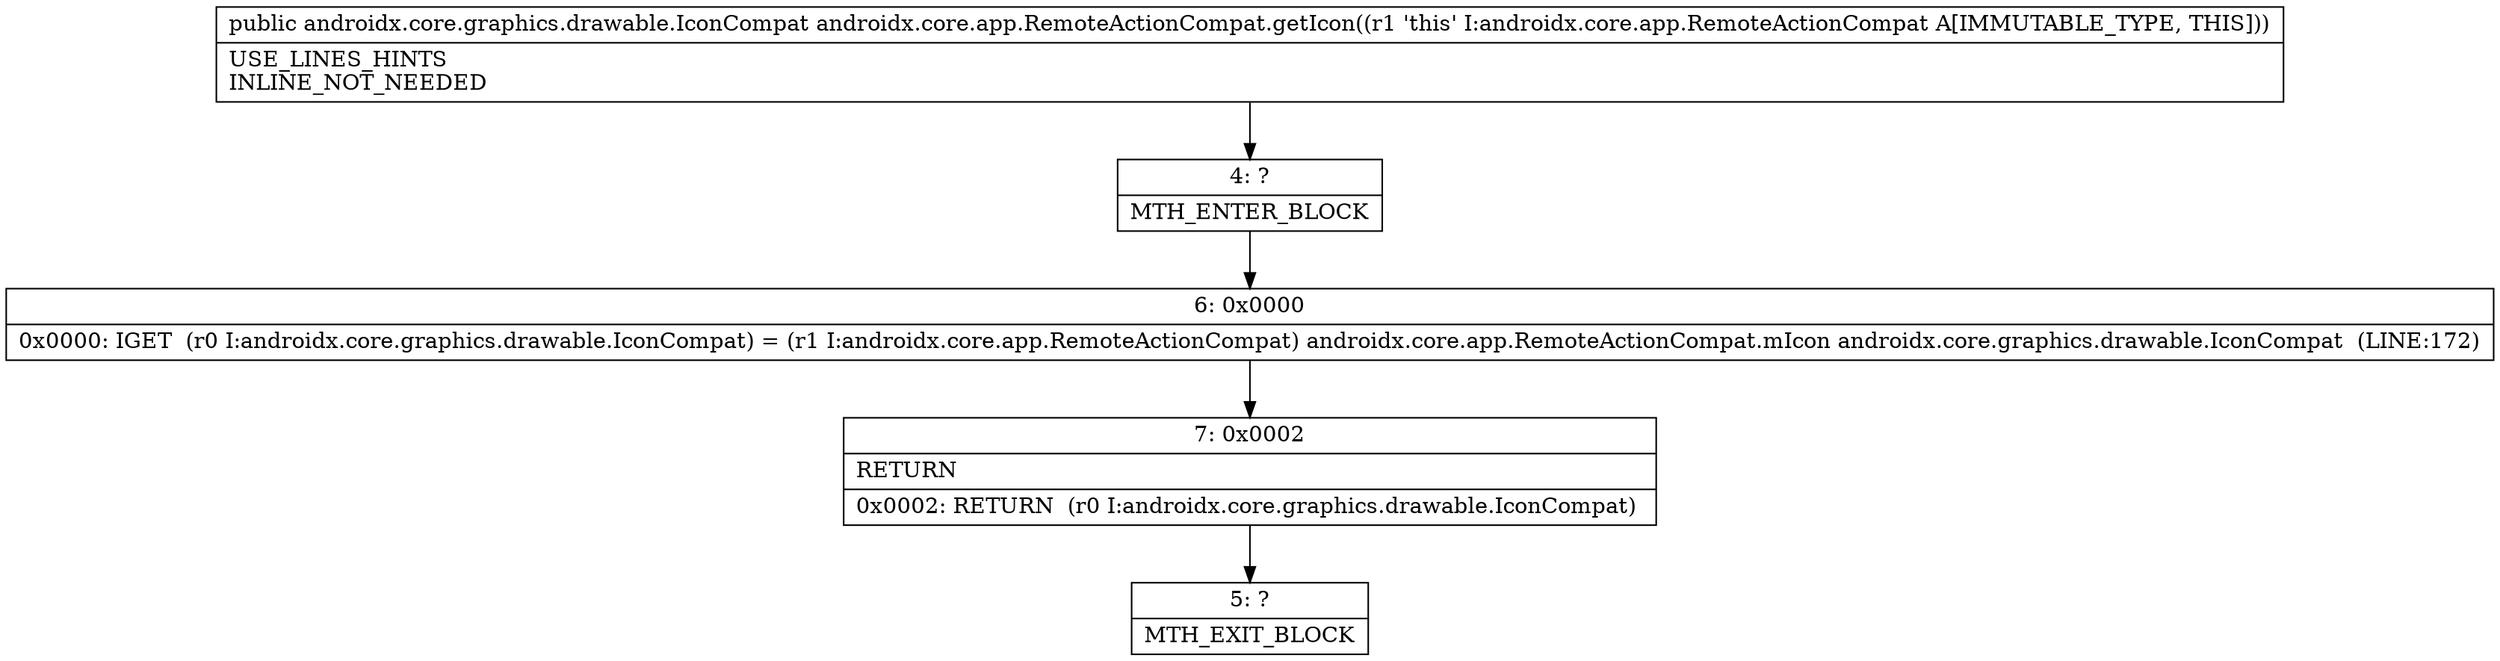 digraph "CFG forandroidx.core.app.RemoteActionCompat.getIcon()Landroidx\/core\/graphics\/drawable\/IconCompat;" {
Node_4 [shape=record,label="{4\:\ ?|MTH_ENTER_BLOCK\l}"];
Node_6 [shape=record,label="{6\:\ 0x0000|0x0000: IGET  (r0 I:androidx.core.graphics.drawable.IconCompat) = (r1 I:androidx.core.app.RemoteActionCompat) androidx.core.app.RemoteActionCompat.mIcon androidx.core.graphics.drawable.IconCompat  (LINE:172)\l}"];
Node_7 [shape=record,label="{7\:\ 0x0002|RETURN\l|0x0002: RETURN  (r0 I:androidx.core.graphics.drawable.IconCompat) \l}"];
Node_5 [shape=record,label="{5\:\ ?|MTH_EXIT_BLOCK\l}"];
MethodNode[shape=record,label="{public androidx.core.graphics.drawable.IconCompat androidx.core.app.RemoteActionCompat.getIcon((r1 'this' I:androidx.core.app.RemoteActionCompat A[IMMUTABLE_TYPE, THIS]))  | USE_LINES_HINTS\lINLINE_NOT_NEEDED\l}"];
MethodNode -> Node_4;Node_4 -> Node_6;
Node_6 -> Node_7;
Node_7 -> Node_5;
}

